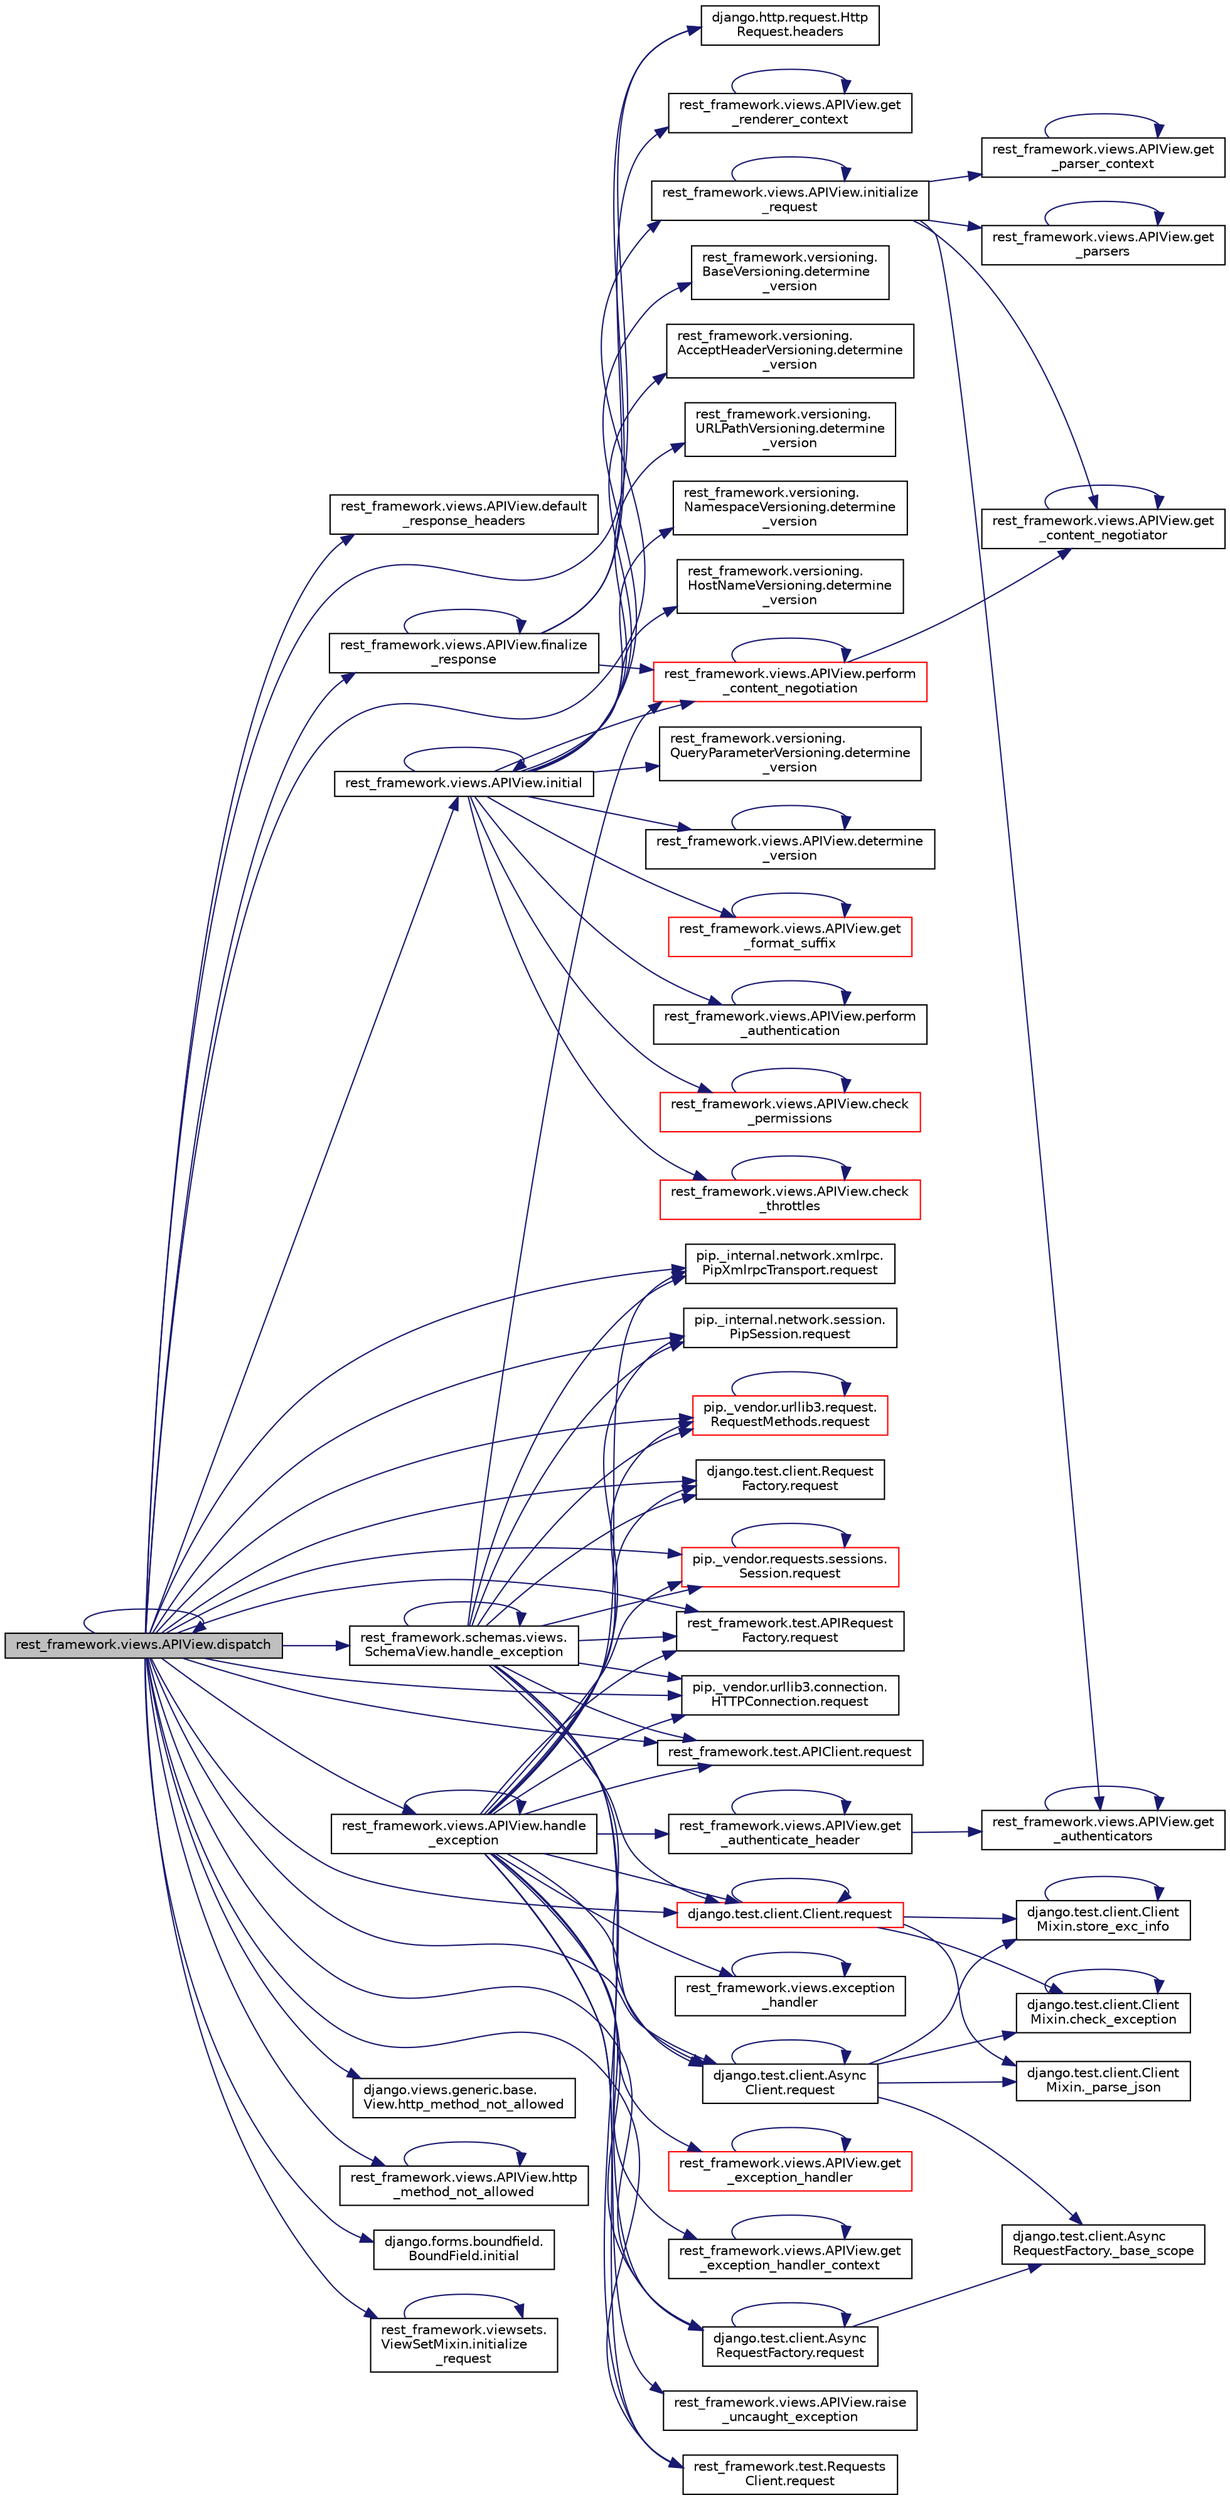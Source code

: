 digraph "rest_framework.views.APIView.dispatch"
{
 // LATEX_PDF_SIZE
  edge [fontname="Helvetica",fontsize="10",labelfontname="Helvetica",labelfontsize="10"];
  node [fontname="Helvetica",fontsize="10",shape=record];
  rankdir="LR";
  Node1 [label="rest_framework.views.APIView.dispatch",height=0.2,width=0.4,color="black", fillcolor="grey75", style="filled", fontcolor="black",tooltip=" "];
  Node1 -> Node2 [color="midnightblue",fontsize="10",style="solid",fontname="Helvetica"];
  Node2 [label="rest_framework.views.APIView.default\l_response_headers",height=0.2,width=0.4,color="black", fillcolor="white", style="filled",URL="$d3/d7d/classrest__framework_1_1views_1_1_a_p_i_view.html#a5fff80719225fc66683febc61f99d7ea",tooltip=" "];
  Node1 -> Node1 [color="midnightblue",fontsize="10",style="solid",fontname="Helvetica"];
  Node1 -> Node3 [color="midnightblue",fontsize="10",style="solid",fontname="Helvetica"];
  Node3 [label="rest_framework.views.APIView.finalize\l_response",height=0.2,width=0.4,color="black", fillcolor="white", style="filled",URL="$d3/d7d/classrest__framework_1_1views_1_1_a_p_i_view.html#abe3cc1be0b669dcc0088e9b3aa442116",tooltip=" "];
  Node3 -> Node3 [color="midnightblue",fontsize="10",style="solid",fontname="Helvetica"];
  Node3 -> Node4 [color="midnightblue",fontsize="10",style="solid",fontname="Helvetica"];
  Node4 [label="rest_framework.views.APIView.get\l_renderer_context",height=0.2,width=0.4,color="black", fillcolor="white", style="filled",URL="$d3/d7d/classrest__framework_1_1views_1_1_a_p_i_view.html#a69d201b5d3c9cfe0d9adcb48cad91e1c",tooltip=" "];
  Node4 -> Node4 [color="midnightblue",fontsize="10",style="solid",fontname="Helvetica"];
  Node3 -> Node5 [color="midnightblue",fontsize="10",style="solid",fontname="Helvetica"];
  Node5 [label="django.http.request.Http\lRequest.headers",height=0.2,width=0.4,color="black", fillcolor="white", style="filled",URL="$d1/ded/classdjango_1_1http_1_1request_1_1_http_request.html#a0fed8b781301745131bfbbcaf6a415f9",tooltip=" "];
  Node3 -> Node6 [color="midnightblue",fontsize="10",style="solid",fontname="Helvetica"];
  Node6 [label="rest_framework.views.APIView.perform\l_content_negotiation",height=0.2,width=0.4,color="red", fillcolor="white", style="filled",URL="$d3/d7d/classrest__framework_1_1views_1_1_a_p_i_view.html#a46ab423b8eb51c37b8aa51aa556084e4",tooltip=" "];
  Node6 -> Node7 [color="midnightblue",fontsize="10",style="solid",fontname="Helvetica"];
  Node7 [label="rest_framework.views.APIView.get\l_content_negotiator",height=0.2,width=0.4,color="black", fillcolor="white", style="filled",URL="$d3/d7d/classrest__framework_1_1views_1_1_a_p_i_view.html#aa1c1b47680a420075b2334c2a3a61125",tooltip=" "];
  Node7 -> Node7 [color="midnightblue",fontsize="10",style="solid",fontname="Helvetica"];
  Node6 -> Node6 [color="midnightblue",fontsize="10",style="solid",fontname="Helvetica"];
  Node1 -> Node9 [color="midnightblue",fontsize="10",style="solid",fontname="Helvetica"];
  Node9 [label="rest_framework.schemas.views.\lSchemaView.handle_exception",height=0.2,width=0.4,color="black", fillcolor="white", style="filled",URL="$dc/dfe/classrest__framework_1_1schemas_1_1views_1_1_schema_view.html#a3ced7725e5a5b09ac1ce2a72acf0546e",tooltip=" "];
  Node9 -> Node9 [color="midnightblue",fontsize="10",style="solid",fontname="Helvetica"];
  Node9 -> Node6 [color="midnightblue",fontsize="10",style="solid",fontname="Helvetica"];
  Node9 -> Node10 [color="midnightblue",fontsize="10",style="solid",fontname="Helvetica"];
  Node10 [label="django.test.client.Request\lFactory.request",height=0.2,width=0.4,color="black", fillcolor="white", style="filled",URL="$db/d7f/classdjango_1_1test_1_1client_1_1_request_factory.html#a12550839ba4cbabcf38bff0d2ff69f0a",tooltip=" "];
  Node9 -> Node11 [color="midnightblue",fontsize="10",style="solid",fontname="Helvetica"];
  Node11 [label="django.test.client.Async\lRequestFactory.request",height=0.2,width=0.4,color="black", fillcolor="white", style="filled",URL="$d6/de5/classdjango_1_1test_1_1client_1_1_async_request_factory.html#a8dcee74bc0f05203aa2aa2aad95555a9",tooltip=" "];
  Node11 -> Node12 [color="midnightblue",fontsize="10",style="solid",fontname="Helvetica"];
  Node12 [label="django.test.client.Async\lRequestFactory._base_scope",height=0.2,width=0.4,color="black", fillcolor="white", style="filled",URL="$d6/de5/classdjango_1_1test_1_1client_1_1_async_request_factory.html#a0f3b06a02852c6111eaab5a2c6b6b4fd",tooltip=" "];
  Node11 -> Node11 [color="midnightblue",fontsize="10",style="solid",fontname="Helvetica"];
  Node9 -> Node13 [color="midnightblue",fontsize="10",style="solid",fontname="Helvetica"];
  Node13 [label="django.test.client.Client.request",height=0.2,width=0.4,color="red", fillcolor="white", style="filled",URL="$d2/d2e/classdjango_1_1test_1_1client_1_1_client.html#a4b25cead120a234c08a522e016cb6138",tooltip=" "];
  Node13 -> Node15 [color="midnightblue",fontsize="10",style="solid",fontname="Helvetica"];
  Node15 [label="django.test.client.Client\lMixin._parse_json",height=0.2,width=0.4,color="black", fillcolor="white", style="filled",URL="$da/dd7/classdjango_1_1test_1_1client_1_1_client_mixin.html#a8286559999fe1a685cf2a3e398b01883",tooltip=" "];
  Node13 -> Node16 [color="midnightblue",fontsize="10",style="solid",fontname="Helvetica"];
  Node16 [label="django.test.client.Client\lMixin.check_exception",height=0.2,width=0.4,color="black", fillcolor="white", style="filled",URL="$da/dd7/classdjango_1_1test_1_1client_1_1_client_mixin.html#a3e5eb4fb98154c3fee071554699b0a02",tooltip=" "];
  Node16 -> Node16 [color="midnightblue",fontsize="10",style="solid",fontname="Helvetica"];
  Node13 -> Node13 [color="midnightblue",fontsize="10",style="solid",fontname="Helvetica"];
  Node13 -> Node17 [color="midnightblue",fontsize="10",style="solid",fontname="Helvetica"];
  Node17 [label="django.test.client.Client\lMixin.store_exc_info",height=0.2,width=0.4,color="black", fillcolor="white", style="filled",URL="$da/dd7/classdjango_1_1test_1_1client_1_1_client_mixin.html#a97e2ed480f9ee415e64f1764bdd38c31",tooltip=" "];
  Node17 -> Node17 [color="midnightblue",fontsize="10",style="solid",fontname="Helvetica"];
  Node9 -> Node18 [color="midnightblue",fontsize="10",style="solid",fontname="Helvetica"];
  Node18 [label="django.test.client.Async\lClient.request",height=0.2,width=0.4,color="black", fillcolor="white", style="filled",URL="$d9/dd7/classdjango_1_1test_1_1client_1_1_async_client.html#a38330cfdf01cb69d3dd0bdb8b9777bd9",tooltip=" "];
  Node18 -> Node12 [color="midnightblue",fontsize="10",style="solid",fontname="Helvetica"];
  Node18 -> Node15 [color="midnightblue",fontsize="10",style="solid",fontname="Helvetica"];
  Node18 -> Node16 [color="midnightblue",fontsize="10",style="solid",fontname="Helvetica"];
  Node18 -> Node18 [color="midnightblue",fontsize="10",style="solid",fontname="Helvetica"];
  Node18 -> Node17 [color="midnightblue",fontsize="10",style="solid",fontname="Helvetica"];
  Node9 -> Node19 [color="midnightblue",fontsize="10",style="solid",fontname="Helvetica"];
  Node19 [label="pip._internal.network.xmlrpc.\lPipXmlrpcTransport.request",height=0.2,width=0.4,color="black", fillcolor="white", style="filled",URL="$dd/d8a/classpip_1_1__internal_1_1network_1_1xmlrpc_1_1_pip_xmlrpc_transport.html#adb84317dcc522d845a56ce9cc4f82522",tooltip=" "];
  Node9 -> Node20 [color="midnightblue",fontsize="10",style="solid",fontname="Helvetica"];
  Node20 [label="pip._internal.network.session.\lPipSession.request",height=0.2,width=0.4,color="black", fillcolor="white", style="filled",URL="$d9/dc2/classpip_1_1__internal_1_1network_1_1session_1_1_pip_session.html#a9c968f2f764cbd41db6684fafb5b1e6a",tooltip=" "];
  Node9 -> Node21 [color="midnightblue",fontsize="10",style="solid",fontname="Helvetica"];
  Node21 [label="pip._vendor.requests.sessions.\lSession.request",height=0.2,width=0.4,color="red", fillcolor="white", style="filled",URL="$da/de9/classpip_1_1__vendor_1_1requests_1_1sessions_1_1_session.html#a718b60e99280c6ef1a346cb6dc0a90c8",tooltip=" "];
  Node21 -> Node21 [color="midnightblue",fontsize="10",style="solid",fontname="Helvetica"];
  Node9 -> Node449 [color="midnightblue",fontsize="10",style="solid",fontname="Helvetica"];
  Node449 [label="rest_framework.test.APIRequest\lFactory.request",height=0.2,width=0.4,color="black", fillcolor="white", style="filled",URL="$da/d3c/classrest__framework_1_1test_1_1_a_p_i_request_factory.html#abd5931aada009b9fb1f1577613acd058",tooltip=" "];
  Node9 -> Node452 [color="midnightblue",fontsize="10",style="solid",fontname="Helvetica"];
  Node452 [label="pip._vendor.urllib3.connection.\lHTTPConnection.request",height=0.2,width=0.4,color="black", fillcolor="white", style="filled",URL="$d2/d75/classpip_1_1__vendor_1_1urllib3_1_1connection_1_1_h_t_t_p_connection.html#ae44707607a133fa0d27085cc2ea9ef85",tooltip=" "];
  Node9 -> Node453 [color="midnightblue",fontsize="10",style="solid",fontname="Helvetica"];
  Node453 [label="pip._vendor.urllib3.request.\lRequestMethods.request",height=0.2,width=0.4,color="red", fillcolor="white", style="filled",URL="$de/d48/classpip_1_1__vendor_1_1urllib3_1_1request_1_1_request_methods.html#a875ca454fac77c856bdf0cbe44f8fb64",tooltip=" "];
  Node453 -> Node453 [color="midnightblue",fontsize="10",style="solid",fontname="Helvetica"];
  Node9 -> Node450 [color="midnightblue",fontsize="10",style="solid",fontname="Helvetica"];
  Node450 [label="rest_framework.test.APIClient.request",height=0.2,width=0.4,color="black", fillcolor="white", style="filled",URL="$da/d51/classrest__framework_1_1test_1_1_a_p_i_client.html#a77b55b2a0a90921243b61303fc37e59d",tooltip=" "];
  Node9 -> Node451 [color="midnightblue",fontsize="10",style="solid",fontname="Helvetica"];
  Node451 [label="rest_framework.test.Requests\lClient.request",height=0.2,width=0.4,color="black", fillcolor="white", style="filled",URL="$de/dc8/classrest__framework_1_1test_1_1_requests_client.html#ae6de53b1244ae8817b8bf8d6838b72ba",tooltip=" "];
  Node1 -> Node5536 [color="midnightblue",fontsize="10",style="solid",fontname="Helvetica"];
  Node5536 [label="rest_framework.views.APIView.handle\l_exception",height=0.2,width=0.4,color="black", fillcolor="white", style="filled",URL="$d3/d7d/classrest__framework_1_1views_1_1_a_p_i_view.html#a63b28425a46dd8d31130138f9c9026fd",tooltip=" "];
  Node5536 -> Node5537 [color="midnightblue",fontsize="10",style="solid",fontname="Helvetica"];
  Node5537 [label="rest_framework.views.exception\l_handler",height=0.2,width=0.4,color="black", fillcolor="white", style="filled",URL="$d0/d64/namespacerest__framework_1_1views.html#ad968898ec7229b312f42dc41c86a77aa",tooltip=" "];
  Node5537 -> Node5537 [color="midnightblue",fontsize="10",style="solid",fontname="Helvetica"];
  Node5536 -> Node5538 [color="midnightblue",fontsize="10",style="solid",fontname="Helvetica"];
  Node5538 [label="rest_framework.views.APIView.get\l_authenticate_header",height=0.2,width=0.4,color="black", fillcolor="white", style="filled",URL="$d3/d7d/classrest__framework_1_1views_1_1_a_p_i_view.html#aa3db42444de03aa70ce57d633270b853",tooltip=" "];
  Node5538 -> Node5538 [color="midnightblue",fontsize="10",style="solid",fontname="Helvetica"];
  Node5538 -> Node5539 [color="midnightblue",fontsize="10",style="solid",fontname="Helvetica"];
  Node5539 [label="rest_framework.views.APIView.get\l_authenticators",height=0.2,width=0.4,color="black", fillcolor="white", style="filled",URL="$d3/d7d/classrest__framework_1_1views_1_1_a_p_i_view.html#af69abf86891d1fa8fda994bf32e876dd",tooltip=" "];
  Node5539 -> Node5539 [color="midnightblue",fontsize="10",style="solid",fontname="Helvetica"];
  Node5536 -> Node5540 [color="midnightblue",fontsize="10",style="solid",fontname="Helvetica"];
  Node5540 [label="rest_framework.views.APIView.get\l_exception_handler",height=0.2,width=0.4,color="red", fillcolor="white", style="filled",URL="$d3/d7d/classrest__framework_1_1views_1_1_a_p_i_view.html#a4a5697bbd00c04ce428930138f4249b8",tooltip=" "];
  Node5540 -> Node5540 [color="midnightblue",fontsize="10",style="solid",fontname="Helvetica"];
  Node5536 -> Node5541 [color="midnightblue",fontsize="10",style="solid",fontname="Helvetica"];
  Node5541 [label="rest_framework.views.APIView.get\l_exception_handler_context",height=0.2,width=0.4,color="black", fillcolor="white", style="filled",URL="$d3/d7d/classrest__framework_1_1views_1_1_a_p_i_view.html#a35efe69ef517b4c801473f6e96b2c098",tooltip=" "];
  Node5541 -> Node5541 [color="midnightblue",fontsize="10",style="solid",fontname="Helvetica"];
  Node5536 -> Node5536 [color="midnightblue",fontsize="10",style="solid",fontname="Helvetica"];
  Node5536 -> Node5542 [color="midnightblue",fontsize="10",style="solid",fontname="Helvetica"];
  Node5542 [label="rest_framework.views.APIView.raise\l_uncaught_exception",height=0.2,width=0.4,color="black", fillcolor="white", style="filled",URL="$d3/d7d/classrest__framework_1_1views_1_1_a_p_i_view.html#a67e2369320330ca2c4996dccf422a174",tooltip=" "];
  Node5536 -> Node19 [color="midnightblue",fontsize="10",style="solid",fontname="Helvetica"];
  Node5536 -> Node450 [color="midnightblue",fontsize="10",style="solid",fontname="Helvetica"];
  Node5536 -> Node10 [color="midnightblue",fontsize="10",style="solid",fontname="Helvetica"];
  Node5536 -> Node18 [color="midnightblue",fontsize="10",style="solid",fontname="Helvetica"];
  Node5536 -> Node449 [color="midnightblue",fontsize="10",style="solid",fontname="Helvetica"];
  Node5536 -> Node11 [color="midnightblue",fontsize="10",style="solid",fontname="Helvetica"];
  Node5536 -> Node13 [color="midnightblue",fontsize="10",style="solid",fontname="Helvetica"];
  Node5536 -> Node21 [color="midnightblue",fontsize="10",style="solid",fontname="Helvetica"];
  Node5536 -> Node20 [color="midnightblue",fontsize="10",style="solid",fontname="Helvetica"];
  Node5536 -> Node451 [color="midnightblue",fontsize="10",style="solid",fontname="Helvetica"];
  Node5536 -> Node452 [color="midnightblue",fontsize="10",style="solid",fontname="Helvetica"];
  Node5536 -> Node453 [color="midnightblue",fontsize="10",style="solid",fontname="Helvetica"];
  Node1 -> Node5 [color="midnightblue",fontsize="10",style="solid",fontname="Helvetica"];
  Node1 -> Node1579 [color="midnightblue",fontsize="10",style="solid",fontname="Helvetica"];
  Node1579 [label="django.views.generic.base.\lView.http_method_not_allowed",height=0.2,width=0.4,color="black", fillcolor="white", style="filled",URL="$d0/ddc/classdjango_1_1views_1_1generic_1_1base_1_1_view.html#a796ca223a8bf43efc0e6ec01f9834051",tooltip=" "];
  Node1 -> Node1580 [color="midnightblue",fontsize="10",style="solid",fontname="Helvetica"];
  Node1580 [label="rest_framework.views.APIView.http\l_method_not_allowed",height=0.2,width=0.4,color="black", fillcolor="white", style="filled",URL="$d3/d7d/classrest__framework_1_1views_1_1_a_p_i_view.html#add5eda635ed1ad0e5f77af829fc8d74e",tooltip=" "];
  Node1580 -> Node1580 [color="midnightblue",fontsize="10",style="solid",fontname="Helvetica"];
  Node1 -> Node761 [color="midnightblue",fontsize="10",style="solid",fontname="Helvetica"];
  Node761 [label="django.forms.boundfield.\lBoundField.initial",height=0.2,width=0.4,color="black", fillcolor="white", style="filled",URL="$da/d92/classdjango_1_1forms_1_1boundfield_1_1_bound_field.html#a9b4e04b5d7b926365bbda9f1fe3453f5",tooltip=" "];
  Node1 -> Node762 [color="midnightblue",fontsize="10",style="solid",fontname="Helvetica"];
  Node762 [label="rest_framework.views.APIView.initial",height=0.2,width=0.4,color="black", fillcolor="white", style="filled",URL="$d3/d7d/classrest__framework_1_1views_1_1_a_p_i_view.html#a170de3ffed1bcb6ad4859df45549eee8",tooltip=" "];
  Node762 -> Node763 [color="midnightblue",fontsize="10",style="solid",fontname="Helvetica"];
  Node763 [label="rest_framework.views.APIView.check\l_permissions",height=0.2,width=0.4,color="red", fillcolor="white", style="filled",URL="$d3/d7d/classrest__framework_1_1views_1_1_a_p_i_view.html#ac67f801dda916febd5e0596b394742c8",tooltip=" "];
  Node763 -> Node763 [color="midnightblue",fontsize="10",style="solid",fontname="Helvetica"];
  Node762 -> Node766 [color="midnightblue",fontsize="10",style="solid",fontname="Helvetica"];
  Node766 [label="rest_framework.views.APIView.check\l_throttles",height=0.2,width=0.4,color="red", fillcolor="white", style="filled",URL="$d3/d7d/classrest__framework_1_1views_1_1_a_p_i_view.html#a4064ca198277931a4fd2f03912895518",tooltip=" "];
  Node766 -> Node766 [color="midnightblue",fontsize="10",style="solid",fontname="Helvetica"];
  Node762 -> Node769 [color="midnightblue",fontsize="10",style="solid",fontname="Helvetica"];
  Node769 [label="rest_framework.versioning.\lBaseVersioning.determine\l_version",height=0.2,width=0.4,color="black", fillcolor="white", style="filled",URL="$d5/dec/classrest__framework_1_1versioning_1_1_base_versioning.html#afb0b6adf0f44410984061c354e479041",tooltip=" "];
  Node762 -> Node770 [color="midnightblue",fontsize="10",style="solid",fontname="Helvetica"];
  Node770 [label="rest_framework.versioning.\lAcceptHeaderVersioning.determine\l_version",height=0.2,width=0.4,color="black", fillcolor="white", style="filled",URL="$de/db0/classrest__framework_1_1versioning_1_1_accept_header_versioning.html#ae2aa1864e413e670b6112d2c3b7b029e",tooltip=" "];
  Node762 -> Node771 [color="midnightblue",fontsize="10",style="solid",fontname="Helvetica"];
  Node771 [label="rest_framework.versioning.\lURLPathVersioning.determine\l_version",height=0.2,width=0.4,color="black", fillcolor="white", style="filled",URL="$db/da9/classrest__framework_1_1versioning_1_1_u_r_l_path_versioning.html#a51ccb406d9054019801e4c0443fe32e7",tooltip=" "];
  Node762 -> Node772 [color="midnightblue",fontsize="10",style="solid",fontname="Helvetica"];
  Node772 [label="rest_framework.versioning.\lNamespaceVersioning.determine\l_version",height=0.2,width=0.4,color="black", fillcolor="white", style="filled",URL="$d8/da2/classrest__framework_1_1versioning_1_1_namespace_versioning.html#a77cd6abb8d4145bf2d025f54711f16b0",tooltip=" "];
  Node762 -> Node773 [color="midnightblue",fontsize="10",style="solid",fontname="Helvetica"];
  Node773 [label="rest_framework.versioning.\lHostNameVersioning.determine\l_version",height=0.2,width=0.4,color="black", fillcolor="white", style="filled",URL="$d2/dd1/classrest__framework_1_1versioning_1_1_host_name_versioning.html#a64d5c35d39e339521d3c536f688da202",tooltip=" "];
  Node762 -> Node774 [color="midnightblue",fontsize="10",style="solid",fontname="Helvetica"];
  Node774 [label="rest_framework.versioning.\lQueryParameterVersioning.determine\l_version",height=0.2,width=0.4,color="black", fillcolor="white", style="filled",URL="$d1/d60/classrest__framework_1_1versioning_1_1_query_parameter_versioning.html#a1b3c5974a221364b575bb5718bfb52ae",tooltip=" "];
  Node762 -> Node775 [color="midnightblue",fontsize="10",style="solid",fontname="Helvetica"];
  Node775 [label="rest_framework.views.APIView.determine\l_version",height=0.2,width=0.4,color="black", fillcolor="white", style="filled",URL="$d3/d7d/classrest__framework_1_1views_1_1_a_p_i_view.html#a6eb93104ae62fb8759fdb4264fb443d5",tooltip=" "];
  Node775 -> Node775 [color="midnightblue",fontsize="10",style="solid",fontname="Helvetica"];
  Node762 -> Node776 [color="midnightblue",fontsize="10",style="solid",fontname="Helvetica"];
  Node776 [label="rest_framework.views.APIView.get\l_format_suffix",height=0.2,width=0.4,color="red", fillcolor="white", style="filled",URL="$d3/d7d/classrest__framework_1_1views_1_1_a_p_i_view.html#a6af7c4d961fd3637370b1c5781a1a29e",tooltip=" "];
  Node776 -> Node776 [color="midnightblue",fontsize="10",style="solid",fontname="Helvetica"];
  Node762 -> Node762 [color="midnightblue",fontsize="10",style="solid",fontname="Helvetica"];
  Node762 -> Node779 [color="midnightblue",fontsize="10",style="solid",fontname="Helvetica"];
  Node779 [label="rest_framework.views.APIView.perform\l_authentication",height=0.2,width=0.4,color="black", fillcolor="white", style="filled",URL="$d3/d7d/classrest__framework_1_1views_1_1_a_p_i_view.html#a326010022cf531ff1f977a0d827545f9",tooltip=" "];
  Node779 -> Node779 [color="midnightblue",fontsize="10",style="solid",fontname="Helvetica"];
  Node762 -> Node6 [color="midnightblue",fontsize="10",style="solid",fontname="Helvetica"];
  Node1 -> Node5543 [color="midnightblue",fontsize="10",style="solid",fontname="Helvetica"];
  Node5543 [label="rest_framework.views.APIView.initialize\l_request",height=0.2,width=0.4,color="black", fillcolor="white", style="filled",URL="$d3/d7d/classrest__framework_1_1views_1_1_a_p_i_view.html#a24081610d71c1539c687549fc222dca3",tooltip=" "];
  Node5543 -> Node5539 [color="midnightblue",fontsize="10",style="solid",fontname="Helvetica"];
  Node5543 -> Node7 [color="midnightblue",fontsize="10",style="solid",fontname="Helvetica"];
  Node5543 -> Node5544 [color="midnightblue",fontsize="10",style="solid",fontname="Helvetica"];
  Node5544 [label="rest_framework.views.APIView.get\l_parser_context",height=0.2,width=0.4,color="black", fillcolor="white", style="filled",URL="$d3/d7d/classrest__framework_1_1views_1_1_a_p_i_view.html#ad4ccc040934307704abd17d19cf4ff6b",tooltip=" "];
  Node5544 -> Node5544 [color="midnightblue",fontsize="10",style="solid",fontname="Helvetica"];
  Node5543 -> Node5545 [color="midnightblue",fontsize="10",style="solid",fontname="Helvetica"];
  Node5545 [label="rest_framework.views.APIView.get\l_parsers",height=0.2,width=0.4,color="black", fillcolor="white", style="filled",URL="$d3/d7d/classrest__framework_1_1views_1_1_a_p_i_view.html#a3829139e884154407b085b7b83a81138",tooltip=" "];
  Node5545 -> Node5545 [color="midnightblue",fontsize="10",style="solid",fontname="Helvetica"];
  Node5543 -> Node5543 [color="midnightblue",fontsize="10",style="solid",fontname="Helvetica"];
  Node1 -> Node5546 [color="midnightblue",fontsize="10",style="solid",fontname="Helvetica"];
  Node5546 [label="rest_framework.viewsets.\lViewSetMixin.initialize\l_request",height=0.2,width=0.4,color="black", fillcolor="white", style="filled",URL="$d9/d8d/classrest__framework_1_1viewsets_1_1_view_set_mixin.html#a0a5c83a2699a8edce3b447619244389e",tooltip=" "];
  Node5546 -> Node5546 [color="midnightblue",fontsize="10",style="solid",fontname="Helvetica"];
  Node1 -> Node19 [color="midnightblue",fontsize="10",style="solid",fontname="Helvetica"];
  Node1 -> Node10 [color="midnightblue",fontsize="10",style="solid",fontname="Helvetica"];
  Node1 -> Node11 [color="midnightblue",fontsize="10",style="solid",fontname="Helvetica"];
  Node1 -> Node18 [color="midnightblue",fontsize="10",style="solid",fontname="Helvetica"];
  Node1 -> Node449 [color="midnightblue",fontsize="10",style="solid",fontname="Helvetica"];
  Node1 -> Node13 [color="midnightblue",fontsize="10",style="solid",fontname="Helvetica"];
  Node1 -> Node450 [color="midnightblue",fontsize="10",style="solid",fontname="Helvetica"];
  Node1 -> Node451 [color="midnightblue",fontsize="10",style="solid",fontname="Helvetica"];
  Node1 -> Node452 [color="midnightblue",fontsize="10",style="solid",fontname="Helvetica"];
  Node1 -> Node453 [color="midnightblue",fontsize="10",style="solid",fontname="Helvetica"];
  Node1 -> Node21 [color="midnightblue",fontsize="10",style="solid",fontname="Helvetica"];
  Node1 -> Node20 [color="midnightblue",fontsize="10",style="solid",fontname="Helvetica"];
}
